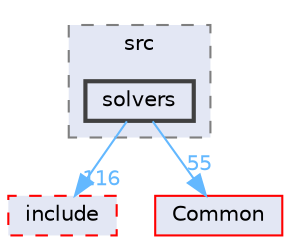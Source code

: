 digraph "SU2_CFD/src/solvers"
{
 // LATEX_PDF_SIZE
  bgcolor="transparent";
  edge [fontname=Helvetica,fontsize=10,labelfontname=Helvetica,labelfontsize=10];
  node [fontname=Helvetica,fontsize=10,shape=box,height=0.2,width=0.4];
  compound=true
  subgraph clusterdir_74ad77d76f42ded9212b1c5616a2ad50 {
    graph [ bgcolor="#e3e7f4", pencolor="grey50", label="src", fontname=Helvetica,fontsize=10 style="filled,dashed", URL="dir_74ad77d76f42ded9212b1c5616a2ad50.html",tooltip=""]
  dir_320eb617c00a5dd44b94c6b6f4553ab7 [label="solvers", fillcolor="#e3e7f4", color="grey25", style="filled,bold", URL="dir_320eb617c00a5dd44b94c6b6f4553ab7.html",tooltip=""];
  }
  dir_3b735dd5547717c34264cbbbba892a8a [label="include", fillcolor="#e3e7f4", color="red", style="filled,dashed", URL="dir_3b735dd5547717c34264cbbbba892a8a.html",tooltip=""];
  dir_4ab6b4cc6a7edbff49100e9123df213f [label="Common", fillcolor="#e3e7f4", color="red", style="filled", URL="dir_4ab6b4cc6a7edbff49100e9123df213f.html",tooltip=""];
  dir_320eb617c00a5dd44b94c6b6f4553ab7->dir_3b735dd5547717c34264cbbbba892a8a [headlabel="116", labeldistance=1.5 headhref="dir_000080_000047.html" href="dir_000080_000047.html" color="steelblue1" fontcolor="steelblue1"];
  dir_320eb617c00a5dd44b94c6b6f4553ab7->dir_4ab6b4cc6a7edbff49100e9123df213f [headlabel="55", labeldistance=1.5 headhref="dir_000080_000008.html" href="dir_000080_000008.html" color="steelblue1" fontcolor="steelblue1"];
}
